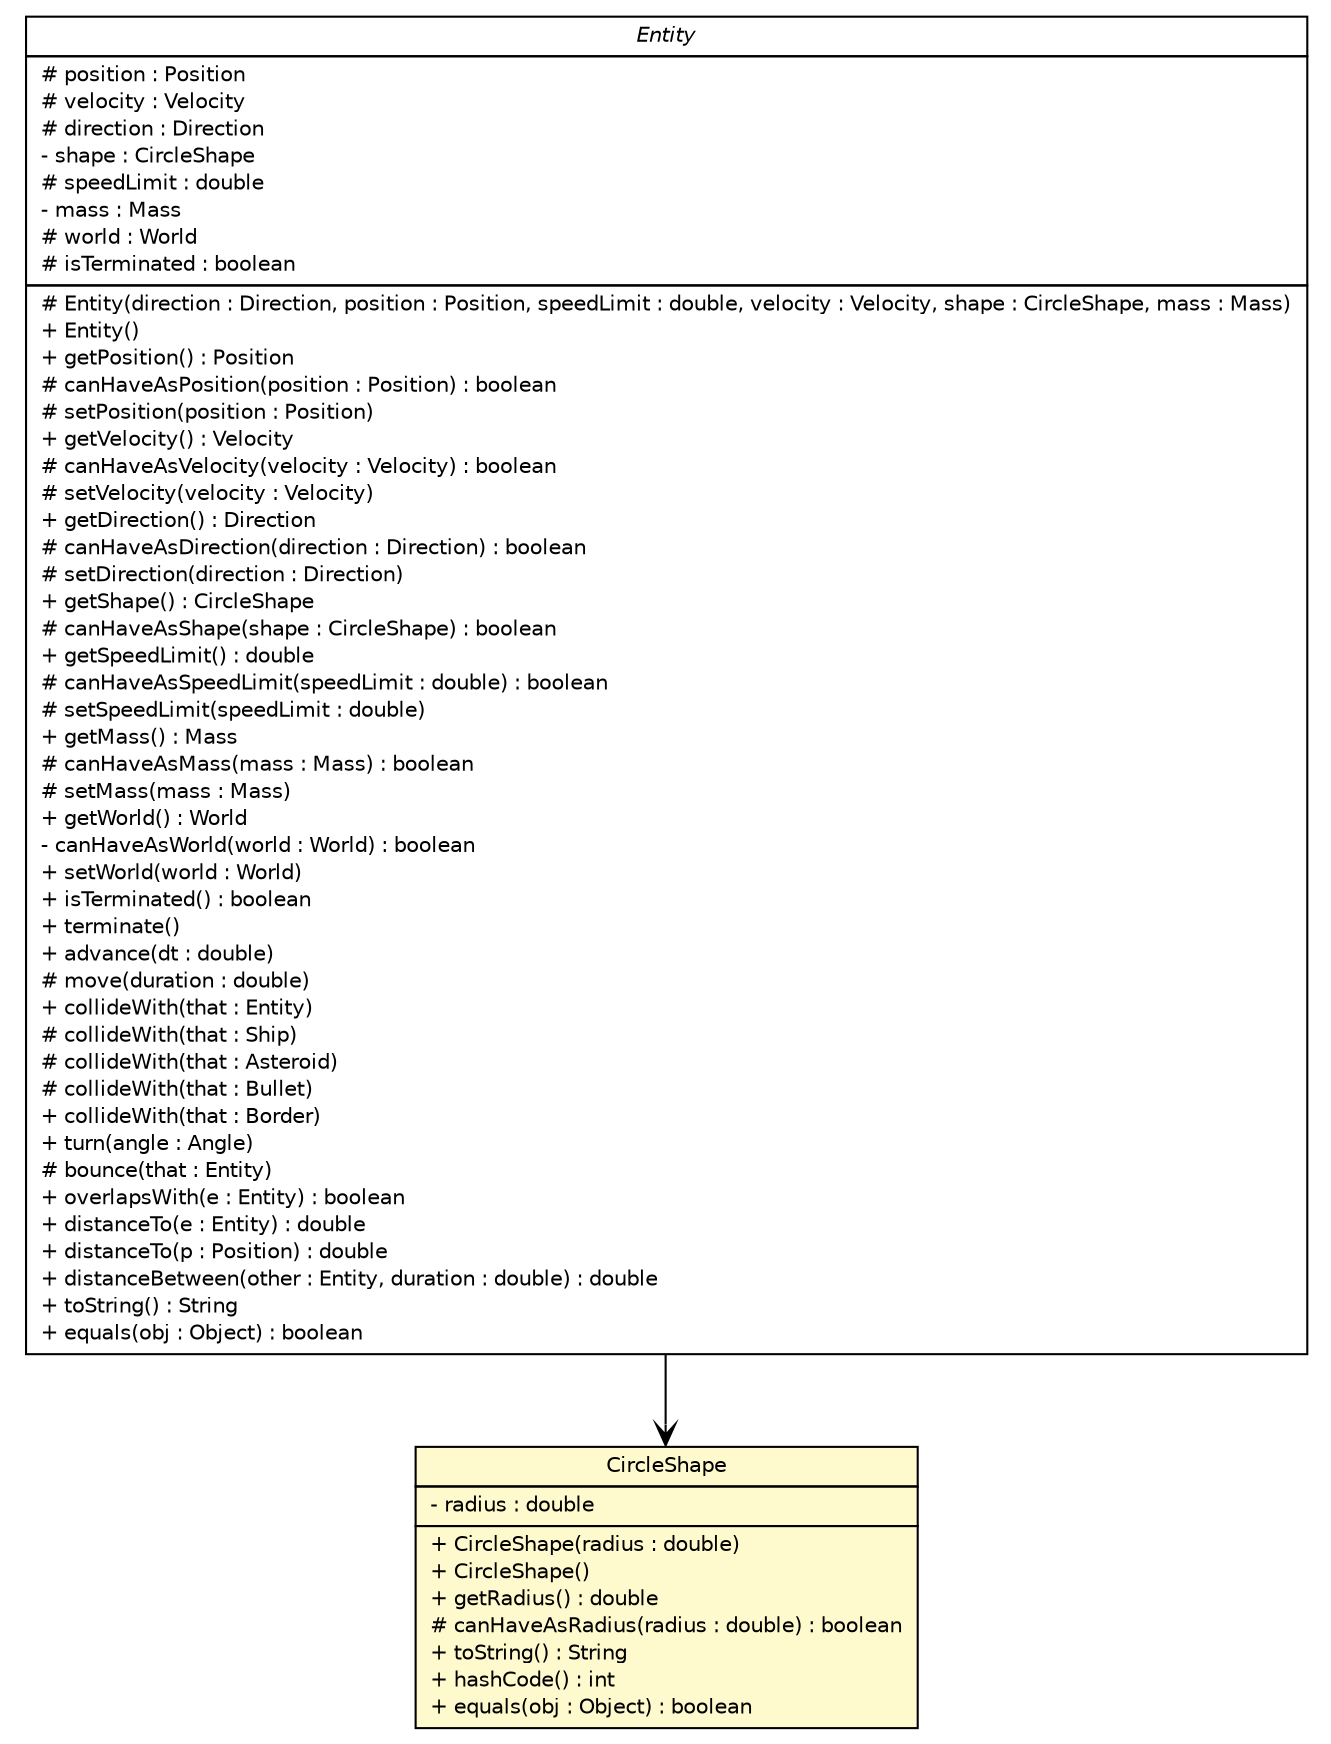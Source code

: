 #!/usr/local/bin/dot
#
# Class diagram 
# Generated by UMLGraph version R5_6 (http://www.umlgraph.org/)
#

digraph G {
	edge [fontname="Helvetica",fontsize=10,labelfontname="Helvetica",labelfontsize=10];
	node [fontname="Helvetica",fontsize=10,shape=plaintext];
	nodesep=0.25;
	ranksep=0.5;
	// world.entity.Entity
	c6804 [label=<<table title="world.entity.Entity" border="0" cellborder="1" cellspacing="0" cellpadding="2" port="p" href="../../entity/Entity.html">
		<tr><td><table border="0" cellspacing="0" cellpadding="1">
<tr><td align="center" balign="center"><font face="Helvetica-Oblique"> Entity </font></td></tr>
		</table></td></tr>
		<tr><td><table border="0" cellspacing="0" cellpadding="1">
<tr><td align="left" balign="left"> # position : Position </td></tr>
<tr><td align="left" balign="left"> # velocity : Velocity </td></tr>
<tr><td align="left" balign="left"> # direction : Direction </td></tr>
<tr><td align="left" balign="left"> - shape : CircleShape </td></tr>
<tr><td align="left" balign="left"> # speedLimit : double </td></tr>
<tr><td align="left" balign="left"> - mass : Mass </td></tr>
<tr><td align="left" balign="left"> # world : World </td></tr>
<tr><td align="left" balign="left"> # isTerminated : boolean </td></tr>
		</table></td></tr>
		<tr><td><table border="0" cellspacing="0" cellpadding="1">
<tr><td align="left" balign="left"> # Entity(direction : Direction, position : Position, speedLimit : double, velocity : Velocity, shape : CircleShape, mass : Mass) </td></tr>
<tr><td align="left" balign="left"> + Entity() </td></tr>
<tr><td align="left" balign="left"> + getPosition() : Position </td></tr>
<tr><td align="left" balign="left"> # canHaveAsPosition(position : Position) : boolean </td></tr>
<tr><td align="left" balign="left"> # setPosition(position : Position) </td></tr>
<tr><td align="left" balign="left"> + getVelocity() : Velocity </td></tr>
<tr><td align="left" balign="left"> # canHaveAsVelocity(velocity : Velocity) : boolean </td></tr>
<tr><td align="left" balign="left"> # setVelocity(velocity : Velocity) </td></tr>
<tr><td align="left" balign="left"> + getDirection() : Direction </td></tr>
<tr><td align="left" balign="left"> # canHaveAsDirection(direction : Direction) : boolean </td></tr>
<tr><td align="left" balign="left"> # setDirection(direction : Direction) </td></tr>
<tr><td align="left" balign="left"> + getShape() : CircleShape </td></tr>
<tr><td align="left" balign="left"> # canHaveAsShape(shape : CircleShape) : boolean </td></tr>
<tr><td align="left" balign="left"> + getSpeedLimit() : double </td></tr>
<tr><td align="left" balign="left"> # canHaveAsSpeedLimit(speedLimit : double) : boolean </td></tr>
<tr><td align="left" balign="left"> # setSpeedLimit(speedLimit : double) </td></tr>
<tr><td align="left" balign="left"> + getMass() : Mass </td></tr>
<tr><td align="left" balign="left"> # canHaveAsMass(mass : Mass) : boolean </td></tr>
<tr><td align="left" balign="left"> # setMass(mass : Mass) </td></tr>
<tr><td align="left" balign="left"> + getWorld() : World </td></tr>
<tr><td align="left" balign="left"> - canHaveAsWorld(world : World) : boolean </td></tr>
<tr><td align="left" balign="left"> + setWorld(world : World) </td></tr>
<tr><td align="left" balign="left"> + isTerminated() : boolean </td></tr>
<tr><td align="left" balign="left"> + terminate() </td></tr>
<tr><td align="left" balign="left"> + advance(dt : double) </td></tr>
<tr><td align="left" balign="left"> # move(duration : double) </td></tr>
<tr><td align="left" balign="left"> + collideWith(that : Entity) </td></tr>
<tr><td align="left" balign="left"> # collideWith(that : Ship) </td></tr>
<tr><td align="left" balign="left"> # collideWith(that : Asteroid) </td></tr>
<tr><td align="left" balign="left"> # collideWith(that : Bullet) </td></tr>
<tr><td align="left" balign="left"> + collideWith(that : Border) </td></tr>
<tr><td align="left" balign="left"> + turn(angle : Angle) </td></tr>
<tr><td align="left" balign="left"> # bounce(that : Entity) </td></tr>
<tr><td align="left" balign="left"> + overlapsWith(e : Entity) : boolean </td></tr>
<tr><td align="left" balign="left"> + distanceTo(e : Entity) : double </td></tr>
<tr><td align="left" balign="left"> + distanceTo(p : Position) : double </td></tr>
<tr><td align="left" balign="left"> + distanceBetween(other : Entity, duration : double) : double </td></tr>
<tr><td align="left" balign="left"> + toString() : String </td></tr>
<tr><td align="left" balign="left"> + equals(obj : Object) : boolean </td></tr>
		</table></td></tr>
		</table>>, URL="../../entity/Entity.html", fontname="Helvetica", fontcolor="black", fontsize=10.0];
	// world.physics.geometry.CircleShape
	c6814 [label=<<table title="world.physics.geometry.CircleShape" border="0" cellborder="1" cellspacing="0" cellpadding="2" port="p" bgcolor="lemonChiffon" href="./CircleShape.html">
		<tr><td><table border="0" cellspacing="0" cellpadding="1">
<tr><td align="center" balign="center"> CircleShape </td></tr>
		</table></td></tr>
		<tr><td><table border="0" cellspacing="0" cellpadding="1">
<tr><td align="left" balign="left"> - radius : double </td></tr>
		</table></td></tr>
		<tr><td><table border="0" cellspacing="0" cellpadding="1">
<tr><td align="left" balign="left"> + CircleShape(radius : double) </td></tr>
<tr><td align="left" balign="left"> + CircleShape() </td></tr>
<tr><td align="left" balign="left"> + getRadius() : double </td></tr>
<tr><td align="left" balign="left"> # canHaveAsRadius(radius : double) : boolean </td></tr>
<tr><td align="left" balign="left"> + toString() : String </td></tr>
<tr><td align="left" balign="left"> + hashCode() : int </td></tr>
<tr><td align="left" balign="left"> + equals(obj : Object) : boolean </td></tr>
		</table></td></tr>
		</table>>, URL="./CircleShape.html", fontname="Helvetica", fontcolor="black", fontsize=10.0];
	// world.entity.Entity NAVASSOC world.physics.geometry.CircleShape
	c6804:p -> c6814:p [taillabel="", label="", headlabel="", fontname="Helvetica", fontcolor="black", fontsize=10.0, color="black", arrowhead=open];
}

